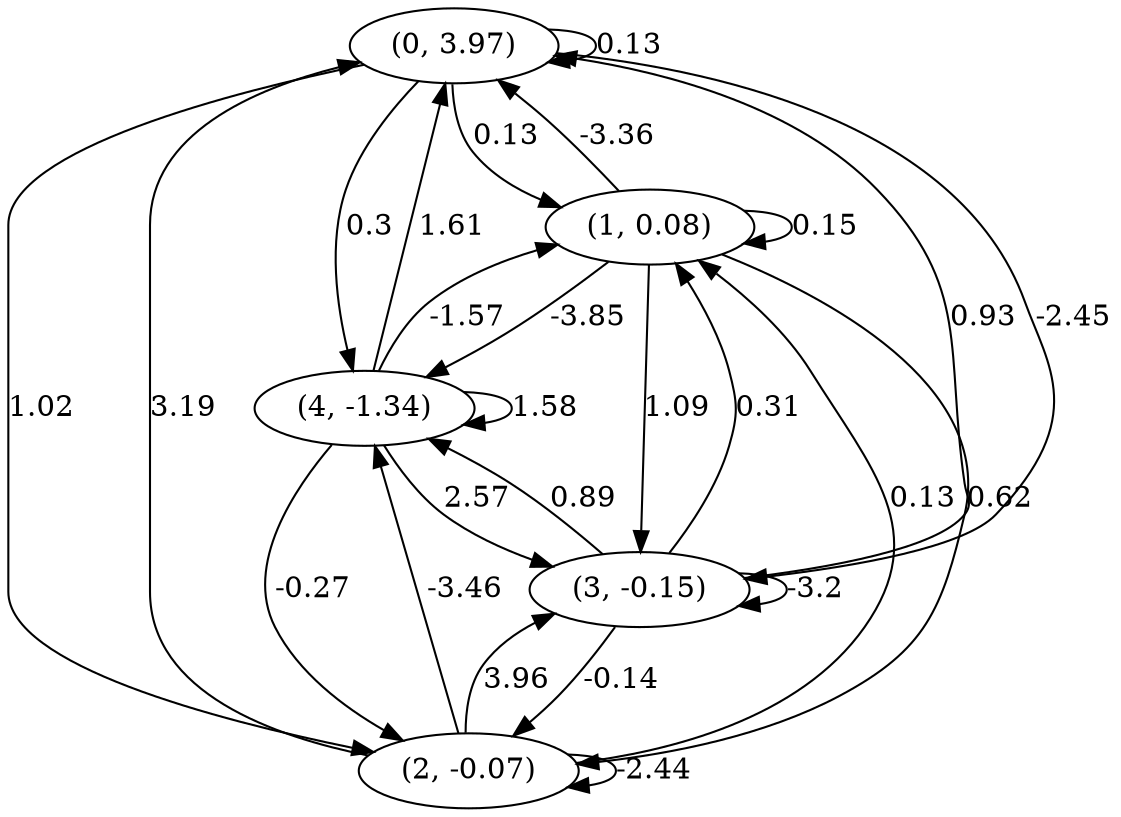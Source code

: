 digraph {
    0 [ label = "(0, 3.97)" ]
    1 [ label = "(1, 0.08)" ]
    2 [ label = "(2, -0.07)" ]
    3 [ label = "(3, -0.15)" ]
    4 [ label = "(4, -1.34)" ]
    0 -> 0 [ label = "0.13" ]
    1 -> 1 [ label = "0.15" ]
    2 -> 2 [ label = "-2.44" ]
    3 -> 3 [ label = "-3.2" ]
    4 -> 4 [ label = "1.58" ]
    1 -> 0 [ label = "-3.36" ]
    2 -> 0 [ label = "3.19" ]
    3 -> 0 [ label = "0.93" ]
    4 -> 0 [ label = "1.61" ]
    0 -> 1 [ label = "0.13" ]
    2 -> 1 [ label = "0.13" ]
    3 -> 1 [ label = "0.31" ]
    4 -> 1 [ label = "-1.57" ]
    0 -> 2 [ label = "1.02" ]
    1 -> 2 [ label = "0.62" ]
    3 -> 2 [ label = "-0.14" ]
    4 -> 2 [ label = "-0.27" ]
    0 -> 3 [ label = "-2.45" ]
    1 -> 3 [ label = "1.09" ]
    2 -> 3 [ label = "3.96" ]
    4 -> 3 [ label = "2.57" ]
    0 -> 4 [ label = "0.3" ]
    1 -> 4 [ label = "-3.85" ]
    2 -> 4 [ label = "-3.46" ]
    3 -> 4 [ label = "0.89" ]
}

